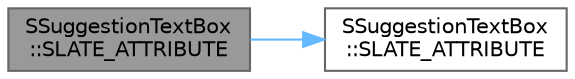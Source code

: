 digraph "SSuggestionTextBox::SLATE_ATTRIBUTE"
{
 // INTERACTIVE_SVG=YES
 // LATEX_PDF_SIZE
  bgcolor="transparent";
  edge [fontname=Helvetica,fontsize=10,labelfontname=Helvetica,labelfontsize=10];
  node [fontname=Helvetica,fontsize=10,shape=box,height=0.2,width=0.4];
  rankdir="LR";
  Node1 [id="Node000001",label="SSuggestionTextBox\l::SLATE_ATTRIBUTE",height=0.2,width=0.4,color="gray40", fillcolor="grey60", style="filled", fontcolor="black",tooltip="Whether to select all text when pressing enter to commit changes."];
  Node1 -> Node2 [id="edge1_Node000001_Node000002",color="steelblue1",style="solid",tooltip=" "];
  Node2 [id="Node000002",label="SSuggestionTextBox\l::SLATE_ATTRIBUTE",height=0.2,width=0.4,color="grey40", fillcolor="white", style="filled",URL="$de/d8c/classSSuggestionTextBox.html#a3fe9a0d1fe6ed0d42806aaf64b32b897",tooltip="The color of the background/border around the editable text."];
}

